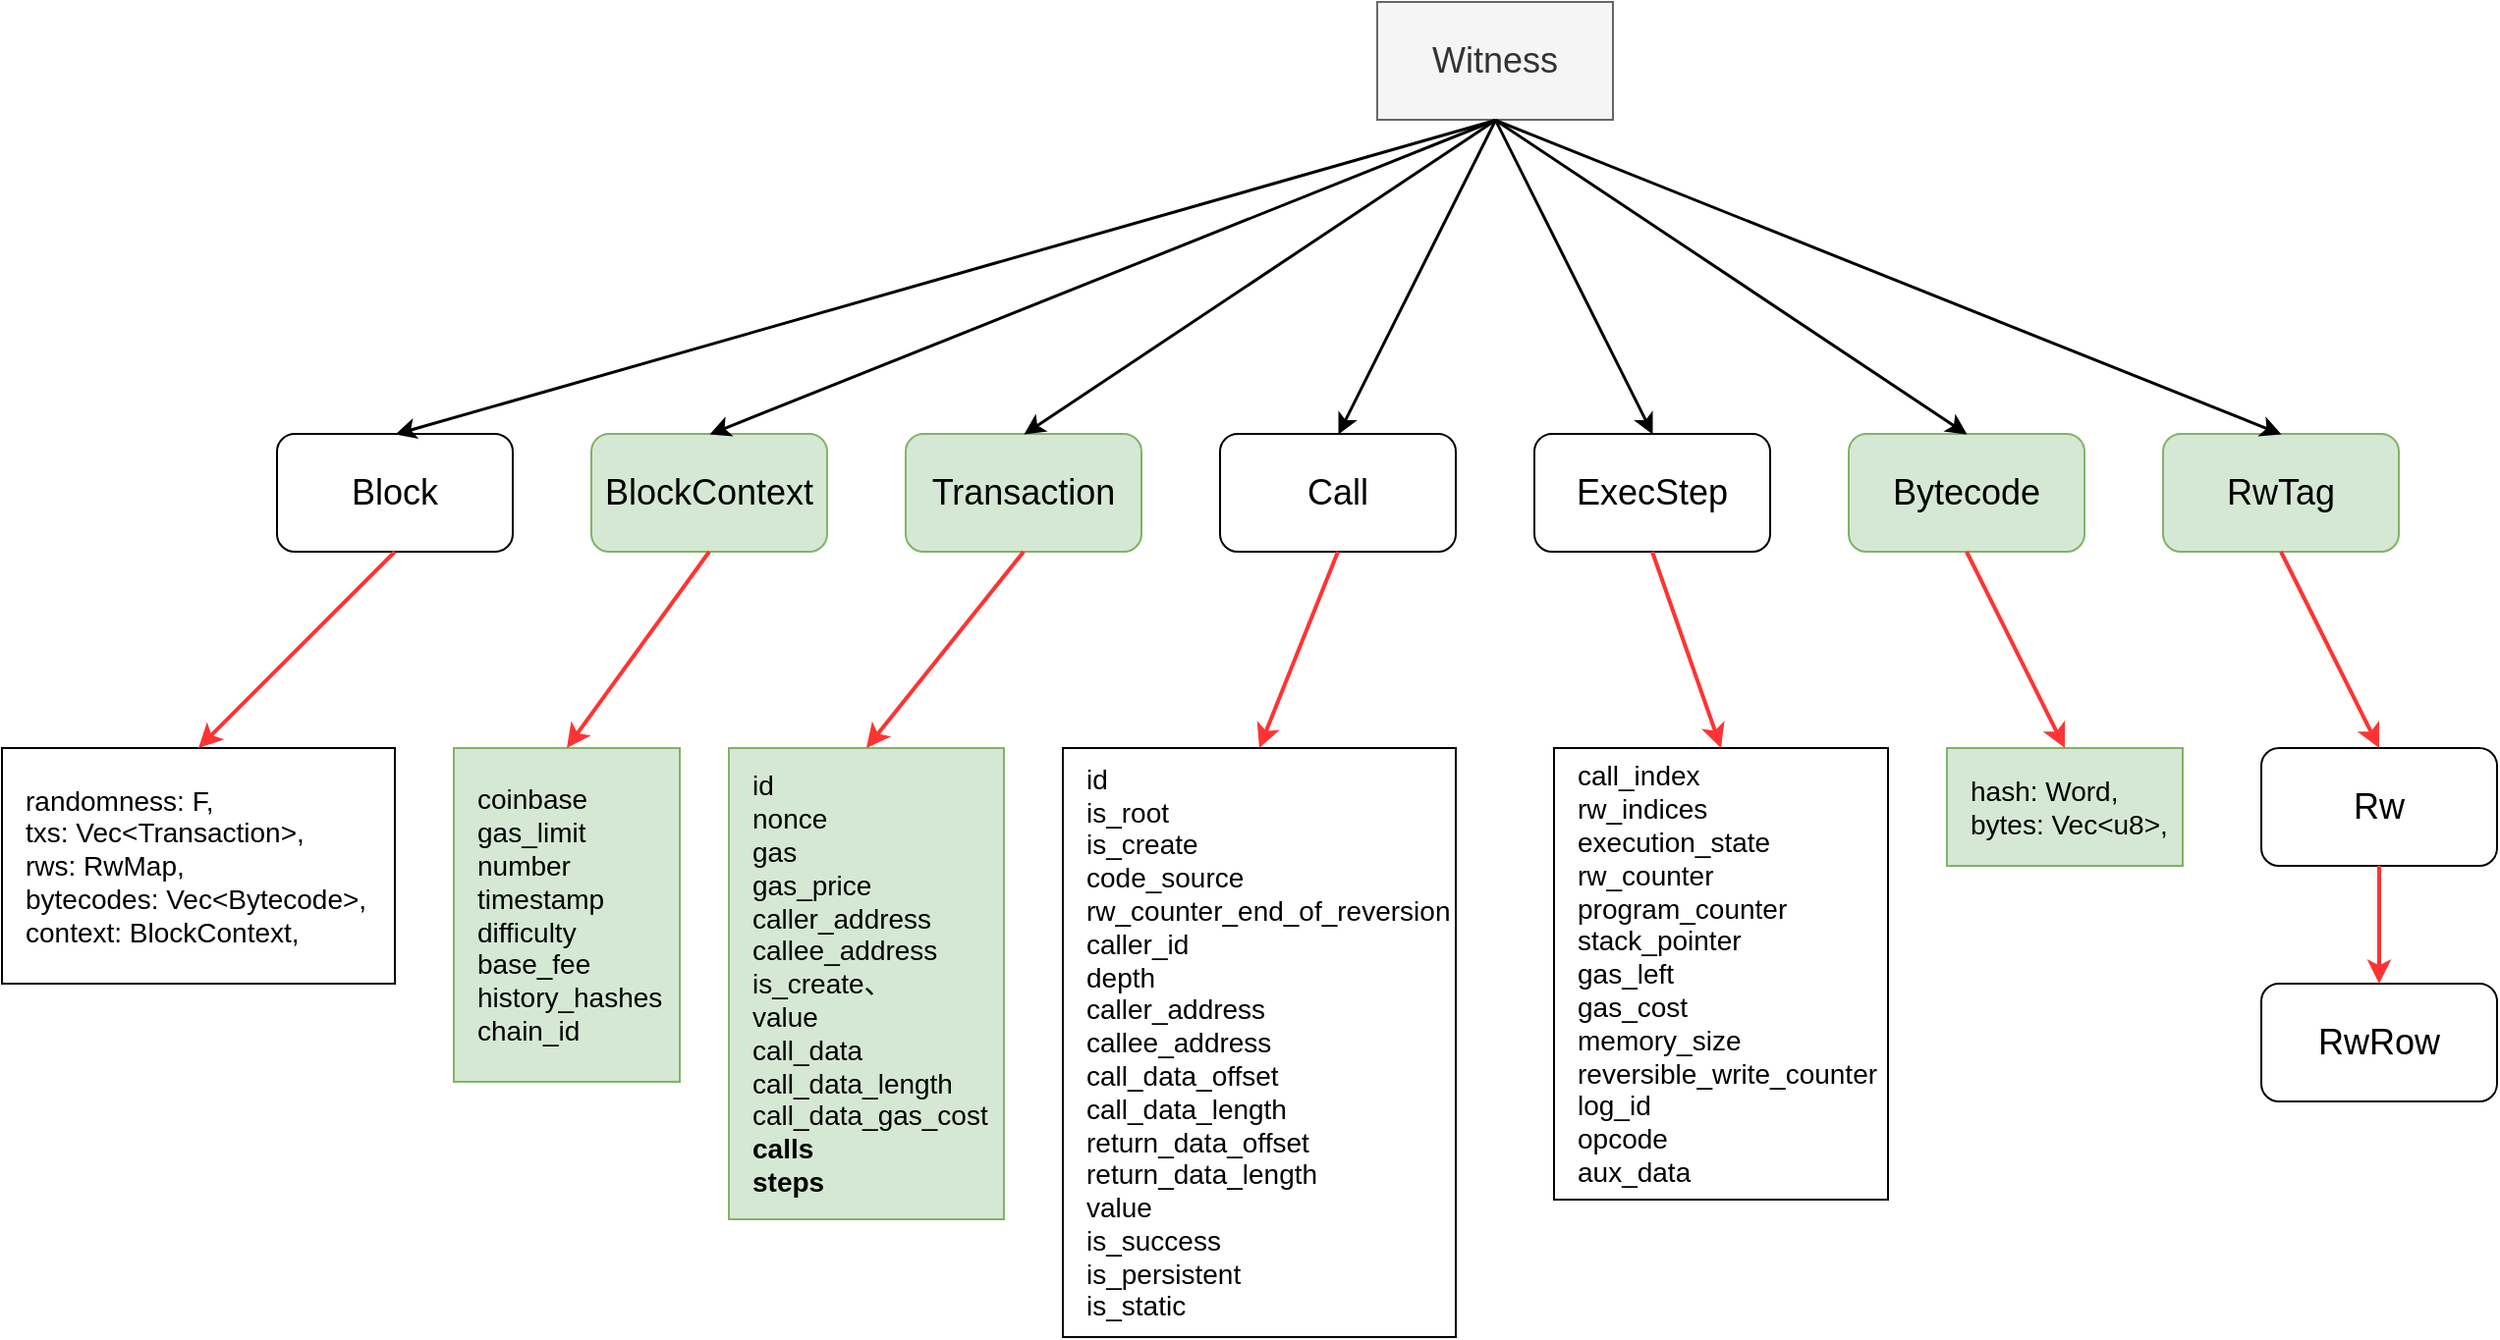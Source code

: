 <mxfile version="20.1.1" type="github">
  <diagram id="DbKzQPEV4aRBY695_c1T" name="Page-1">
    <mxGraphModel dx="2276" dy="794" grid="1" gridSize="10" guides="1" tooltips="1" connect="1" arrows="1" fold="1" page="1" pageScale="1" pageWidth="850" pageHeight="1100" math="0" shadow="0">
      <root>
        <mxCell id="0" />
        <mxCell id="1" parent="0" />
        <mxCell id="eSgNtCCwt2hVwcudW4MC-1" value="&lt;font style=&quot;font-size: 18px;&quot;&gt;Witness&lt;/font&gt;" style="rounded=0;whiteSpace=wrap;html=1;fillColor=#f5f5f5;fontColor=#333333;strokeColor=#666666;" parent="1" vertex="1">
          <mxGeometry x="680" y="260" width="120" height="60" as="geometry" />
        </mxCell>
        <mxCell id="eSgNtCCwt2hVwcudW4MC-2" value="Block" style="rounded=1;whiteSpace=wrap;html=1;fontSize=18;" parent="1" vertex="1">
          <mxGeometry x="120" y="480" width="120" height="60" as="geometry" />
        </mxCell>
        <mxCell id="eSgNtCCwt2hVwcudW4MC-3" value="BlockContext" style="rounded=1;whiteSpace=wrap;html=1;fontSize=18;fillColor=#d5e8d4;strokeColor=#82b366;" parent="1" vertex="1">
          <mxGeometry x="280" y="480" width="120" height="60" as="geometry" />
        </mxCell>
        <mxCell id="eSgNtCCwt2hVwcudW4MC-4" value="Transaction" style="rounded=1;whiteSpace=wrap;html=1;fontSize=18;fillColor=#d5e8d4;strokeColor=#82b366;" parent="1" vertex="1">
          <mxGeometry x="440" y="480" width="120" height="60" as="geometry" />
        </mxCell>
        <mxCell id="eSgNtCCwt2hVwcudW4MC-5" value="Call" style="rounded=1;whiteSpace=wrap;html=1;fontSize=18;" parent="1" vertex="1">
          <mxGeometry x="600" y="480" width="120" height="60" as="geometry" />
        </mxCell>
        <mxCell id="eSgNtCCwt2hVwcudW4MC-6" value="ExecStep" style="rounded=1;whiteSpace=wrap;html=1;fontSize=18;" parent="1" vertex="1">
          <mxGeometry x="760" y="480" width="120" height="60" as="geometry" />
        </mxCell>
        <mxCell id="eSgNtCCwt2hVwcudW4MC-7" value="Bytecode" style="rounded=1;whiteSpace=wrap;html=1;fontSize=18;fillColor=#d5e8d4;strokeColor=#82b366;" parent="1" vertex="1">
          <mxGeometry x="920" y="480" width="120" height="60" as="geometry" />
        </mxCell>
        <mxCell id="eSgNtCCwt2hVwcudW4MC-8" value="RwTag" style="rounded=1;whiteSpace=wrap;html=1;fontSize=18;fillColor=#d5e8d4;strokeColor=#82b366;" parent="1" vertex="1">
          <mxGeometry x="1080" y="480" width="120" height="60" as="geometry" />
        </mxCell>
        <mxCell id="eSgNtCCwt2hVwcudW4MC-9" value="RwRow" style="rounded=1;whiteSpace=wrap;html=1;fontSize=18;" parent="1" vertex="1">
          <mxGeometry x="1130" y="760" width="120" height="60" as="geometry" />
        </mxCell>
        <mxCell id="eSgNtCCwt2hVwcudW4MC-10" value="" style="endArrow=classic;html=1;rounded=0;fontSize=18;exitX=0.5;exitY=1;exitDx=0;exitDy=0;entryX=0.5;entryY=0;entryDx=0;entryDy=0;strokeWidth=1.5;" parent="1" source="eSgNtCCwt2hVwcudW4MC-1" target="eSgNtCCwt2hVwcudW4MC-2" edge="1">
          <mxGeometry width="50" height="50" relative="1" as="geometry">
            <mxPoint x="720" y="430" as="sourcePoint" />
            <mxPoint x="770" y="380" as="targetPoint" />
          </mxGeometry>
        </mxCell>
        <mxCell id="eSgNtCCwt2hVwcudW4MC-11" value="" style="endArrow=classic;html=1;rounded=0;fontSize=18;exitX=0.5;exitY=1;exitDx=0;exitDy=0;entryX=0.5;entryY=0;entryDx=0;entryDy=0;strokeWidth=1.5;" parent="1" source="eSgNtCCwt2hVwcudW4MC-1" target="eSgNtCCwt2hVwcudW4MC-3" edge="1">
          <mxGeometry width="50" height="50" relative="1" as="geometry">
            <mxPoint x="750" y="410" as="sourcePoint" />
            <mxPoint x="190" y="490" as="targetPoint" />
          </mxGeometry>
        </mxCell>
        <mxCell id="eSgNtCCwt2hVwcudW4MC-12" value="" style="endArrow=classic;html=1;rounded=0;fontSize=18;exitX=0.5;exitY=1;exitDx=0;exitDy=0;entryX=0.5;entryY=0;entryDx=0;entryDy=0;strokeWidth=1.5;" parent="1" source="eSgNtCCwt2hVwcudW4MC-1" target="eSgNtCCwt2hVwcudW4MC-4" edge="1">
          <mxGeometry width="50" height="50" relative="1" as="geometry">
            <mxPoint x="750" y="410" as="sourcePoint" />
            <mxPoint x="350" y="490" as="targetPoint" />
          </mxGeometry>
        </mxCell>
        <mxCell id="eSgNtCCwt2hVwcudW4MC-13" value="" style="endArrow=classic;html=1;rounded=0;fontSize=18;exitX=0.5;exitY=1;exitDx=0;exitDy=0;entryX=0.5;entryY=0;entryDx=0;entryDy=0;strokeWidth=1.5;" parent="1" source="eSgNtCCwt2hVwcudW4MC-1" target="eSgNtCCwt2hVwcudW4MC-5" edge="1">
          <mxGeometry width="50" height="50" relative="1" as="geometry">
            <mxPoint x="750" y="410" as="sourcePoint" />
            <mxPoint x="510" y="490" as="targetPoint" />
          </mxGeometry>
        </mxCell>
        <mxCell id="eSgNtCCwt2hVwcudW4MC-14" value="" style="endArrow=classic;html=1;rounded=0;fontSize=18;exitX=0.5;exitY=1;exitDx=0;exitDy=0;entryX=0.5;entryY=0;entryDx=0;entryDy=0;strokeWidth=1.5;" parent="1" source="eSgNtCCwt2hVwcudW4MC-1" target="eSgNtCCwt2hVwcudW4MC-6" edge="1">
          <mxGeometry width="50" height="50" relative="1" as="geometry">
            <mxPoint x="750" y="410" as="sourcePoint" />
            <mxPoint x="670" y="490" as="targetPoint" />
          </mxGeometry>
        </mxCell>
        <mxCell id="eSgNtCCwt2hVwcudW4MC-15" value="" style="endArrow=classic;html=1;rounded=0;fontSize=18;exitX=0.5;exitY=1;exitDx=0;exitDy=0;entryX=0.5;entryY=0;entryDx=0;entryDy=0;strokeWidth=1.5;" parent="1" source="eSgNtCCwt2hVwcudW4MC-1" target="eSgNtCCwt2hVwcudW4MC-7" edge="1">
          <mxGeometry width="50" height="50" relative="1" as="geometry">
            <mxPoint x="770" y="400" as="sourcePoint" />
            <mxPoint x="850" y="480" as="targetPoint" />
          </mxGeometry>
        </mxCell>
        <mxCell id="eSgNtCCwt2hVwcudW4MC-16" value="" style="endArrow=classic;html=1;rounded=0;fontSize=18;entryX=0.5;entryY=0;entryDx=0;entryDy=0;strokeWidth=1.5;exitX=0.5;exitY=1;exitDx=0;exitDy=0;" parent="1" source="eSgNtCCwt2hVwcudW4MC-1" target="eSgNtCCwt2hVwcudW4MC-8" edge="1">
          <mxGeometry width="50" height="50" relative="1" as="geometry">
            <mxPoint x="890" y="400" as="sourcePoint" />
            <mxPoint x="990" y="490" as="targetPoint" />
          </mxGeometry>
        </mxCell>
        <mxCell id="eSgNtCCwt2hVwcudW4MC-20" value="&lt;div style=&quot;font-size: 14px;&quot;&gt;&lt;span style=&quot;background-color: initial; font-size: 14px;&quot;&gt;randomness: F,&lt;/span&gt;&lt;br style=&quot;font-size: 14px;&quot;&gt;&lt;/div&gt;&lt;div style=&quot;font-size: 14px;&quot;&gt;&lt;span style=&quot;background-color: initial; font-size: 14px;&quot;&gt;txs: Vec&amp;lt;Transaction&amp;gt;,&lt;/span&gt;&lt;br style=&quot;font-size: 14px;&quot;&gt;&lt;/div&gt;&lt;div style=&quot;font-size: 14px;&quot;&gt;&lt;span style=&quot;background-color: initial; font-size: 14px;&quot;&gt;rws: RwMap,&lt;/span&gt;&lt;br style=&quot;font-size: 14px;&quot;&gt;&lt;/div&gt;&lt;div style=&quot;font-size: 14px;&quot;&gt;&lt;span style=&quot;background-color: initial; font-size: 14px;&quot;&gt;bytecodes: Vec&amp;lt;Bytecode&amp;gt;,&lt;/span&gt;&lt;br style=&quot;font-size: 14px;&quot;&gt;&lt;/div&gt;&lt;div style=&quot;font-size: 14px;&quot;&gt;&lt;span style=&quot;background-color: initial; font-size: 14px;&quot;&gt;context: BlockContext,&lt;/span&gt;&lt;br style=&quot;font-size: 14px;&quot;&gt;&lt;/div&gt;" style="rounded=0;whiteSpace=wrap;html=1;fontSize=14;align=left;spacingLeft=10;" parent="1" vertex="1">
          <mxGeometry x="-20" y="640" width="200" height="120" as="geometry" />
        </mxCell>
        <mxCell id="eSgNtCCwt2hVwcudW4MC-23" value="&lt;div style=&quot;font-size: 14px;&quot;&gt;coinbase&lt;br&gt;gas_limit&lt;br&gt;number&lt;br&gt;timestamp&lt;br&gt;difficulty&lt;br&gt;base_fee&lt;br&gt;history_hashes&lt;br&gt;chain_id&lt;/div&gt;" style="rounded=0;whiteSpace=wrap;html=1;fontSize=14;align=left;spacingLeft=10;fillColor=#d5e8d4;strokeColor=#82b366;" parent="1" vertex="1">
          <mxGeometry x="210" y="640" width="115" height="170" as="geometry" />
        </mxCell>
        <mxCell id="eSgNtCCwt2hVwcudW4MC-24" value="&lt;div style=&quot;font-size: 14px;&quot;&gt;id&lt;br&gt;nonce&lt;br&gt;gas&lt;br&gt;gas_price&lt;br&gt;caller_address&lt;br&gt;callee_address&lt;br&gt;is_create、&lt;br&gt;value&lt;br&gt;call_data&lt;br&gt;call_data_length&lt;br&gt;call_data_gas_cost&lt;/div&gt;&lt;div style=&quot;font-size: 14px;&quot;&gt;&lt;b&gt;calls&lt;/b&gt;&lt;br&gt;&lt;b&gt;steps&lt;/b&gt;&lt;/div&gt;" style="rounded=0;whiteSpace=wrap;html=1;fontSize=14;align=left;spacingLeft=10;fillColor=#d5e8d4;strokeColor=#82b366;" parent="1" vertex="1">
          <mxGeometry x="350" y="640" width="140" height="240" as="geometry" />
        </mxCell>
        <mxCell id="eSgNtCCwt2hVwcudW4MC-25" value="" style="endArrow=classic;html=1;rounded=0;fontSize=14;strokeWidth=2;exitX=0.5;exitY=1;exitDx=0;exitDy=0;entryX=0.5;entryY=0;entryDx=0;entryDy=0;fillColor=#f8cecc;strokeColor=#FF3333;" parent="1" source="eSgNtCCwt2hVwcudW4MC-2" target="eSgNtCCwt2hVwcudW4MC-20" edge="1">
          <mxGeometry width="50" height="50" relative="1" as="geometry">
            <mxPoint x="660" y="570" as="sourcePoint" />
            <mxPoint x="710" y="520" as="targetPoint" />
          </mxGeometry>
        </mxCell>
        <mxCell id="eSgNtCCwt2hVwcudW4MC-26" value="" style="endArrow=classic;html=1;rounded=0;fontSize=14;strokeWidth=2;exitX=0.5;exitY=1;exitDx=0;exitDy=0;entryX=0.5;entryY=0;entryDx=0;entryDy=0;fillColor=#f8cecc;strokeColor=#FF3333;" parent="1" source="eSgNtCCwt2hVwcudW4MC-3" target="eSgNtCCwt2hVwcudW4MC-23" edge="1">
          <mxGeometry width="50" height="50" relative="1" as="geometry">
            <mxPoint x="190" y="550" as="sourcePoint" />
            <mxPoint x="150" y="650" as="targetPoint" />
          </mxGeometry>
        </mxCell>
        <mxCell id="eSgNtCCwt2hVwcudW4MC-27" value="" style="endArrow=classic;html=1;rounded=0;fontSize=14;strokeWidth=2;exitX=0.5;exitY=1;exitDx=0;exitDy=0;entryX=0.5;entryY=0;entryDx=0;entryDy=0;fillColor=#f8cecc;strokeColor=#FF3333;" parent="1" source="eSgNtCCwt2hVwcudW4MC-4" target="eSgNtCCwt2hVwcudW4MC-24" edge="1">
          <mxGeometry width="50" height="50" relative="1" as="geometry">
            <mxPoint x="350" y="550" as="sourcePoint" />
            <mxPoint x="350" y="650" as="targetPoint" />
          </mxGeometry>
        </mxCell>
        <mxCell id="eSgNtCCwt2hVwcudW4MC-28" value="&lt;div style=&quot;font-size: 14px;&quot;&gt;&lt;div&gt;hash: Word,&lt;/div&gt;&lt;div&gt;bytes: Vec&amp;lt;u8&amp;gt;,&lt;/div&gt;&lt;/div&gt;" style="rounded=0;whiteSpace=wrap;html=1;fontSize=14;align=left;spacingLeft=10;fillColor=#d5e8d4;strokeColor=#82b366;" parent="1" vertex="1">
          <mxGeometry x="970" y="640" width="120" height="60" as="geometry" />
        </mxCell>
        <mxCell id="eSgNtCCwt2hVwcudW4MC-30" value="" style="endArrow=classic;html=1;rounded=0;fontSize=14;strokeWidth=2;exitX=0.5;exitY=1;exitDx=0;exitDy=0;entryX=0.5;entryY=0;entryDx=0;entryDy=0;fillColor=#f8cecc;strokeColor=#FF3333;" parent="1" source="eSgNtCCwt2hVwcudW4MC-7" target="eSgNtCCwt2hVwcudW4MC-28" edge="1">
          <mxGeometry width="50" height="50" relative="1" as="geometry">
            <mxPoint x="510" y="550" as="sourcePoint" />
            <mxPoint x="510" y="650" as="targetPoint" />
          </mxGeometry>
        </mxCell>
        <mxCell id="eSgNtCCwt2hVwcudW4MC-32" value="&lt;div style=&quot;font-size: 14px;&quot;&gt;id&lt;br&gt;is_root&lt;br&gt;is_create&lt;br&gt;code_source&lt;br&gt;&lt;div&gt;rw_counter_end_of_reversion&lt;/div&gt;&lt;div&gt;&lt;span style=&quot;background-color: initial;&quot;&gt;caller_id&lt;br&gt;&lt;/span&gt;&lt;span style=&quot;background-color: initial;&quot;&gt;depth&lt;br&gt;&lt;/span&gt;&lt;span style=&quot;background-color: initial;&quot;&gt;caller_address&lt;br&gt;&lt;/span&gt;&lt;span style=&quot;background-color: initial;&quot;&gt;callee_address&lt;br&gt;&lt;/span&gt;&lt;span style=&quot;background-color: initial;&quot;&gt;call_data_offset&lt;br&gt;&lt;/span&gt;&lt;span style=&quot;background-color: initial;&quot;&gt;call_data_length&lt;br&gt;&lt;/span&gt;&lt;span style=&quot;background-color: initial;&quot;&gt;return_data_offset&lt;br&gt;&lt;/span&gt;&lt;span style=&quot;background-color: initial;&quot;&gt;return_data_length&lt;br&gt;&lt;/span&gt;&lt;span style=&quot;background-color: initial;&quot;&gt;value&lt;br&gt;&lt;/span&gt;&lt;span style=&quot;background-color: initial;&quot;&gt;is_success&lt;br&gt;&lt;/span&gt;&lt;span style=&quot;background-color: initial;&quot;&gt;is_persistent&lt;br&gt;&lt;/span&gt;&lt;span style=&quot;background-color: initial;&quot;&gt;is_static&lt;/span&gt;&lt;/div&gt;&lt;/div&gt;" style="rounded=0;whiteSpace=wrap;html=1;fontSize=14;align=left;spacingLeft=10;" parent="1" vertex="1">
          <mxGeometry x="520" y="640" width="200" height="300" as="geometry" />
        </mxCell>
        <mxCell id="eSgNtCCwt2hVwcudW4MC-33" value="" style="endArrow=classic;html=1;rounded=0;fontSize=14;strokeWidth=2;exitX=0.5;exitY=1;exitDx=0;exitDy=0;entryX=0.5;entryY=0;entryDx=0;entryDy=0;fillColor=#f8cecc;strokeColor=#FF3333;" parent="1" source="eSgNtCCwt2hVwcudW4MC-5" target="eSgNtCCwt2hVwcudW4MC-32" edge="1">
          <mxGeometry width="50" height="50" relative="1" as="geometry">
            <mxPoint x="510" y="550" as="sourcePoint" />
            <mxPoint x="460" y="650" as="targetPoint" />
          </mxGeometry>
        </mxCell>
        <mxCell id="eSgNtCCwt2hVwcudW4MC-34" value="&lt;div style=&quot;font-size: 14px;&quot;&gt;&lt;div&gt;call_index&lt;br&gt;&lt;span style=&quot;background-color: initial;&quot;&gt;rw_indices&lt;br&gt;&lt;/span&gt;&lt;span style=&quot;background-color: initial;&quot;&gt;execution_state&lt;br&gt;&lt;/span&gt;&lt;span style=&quot;background-color: initial;&quot;&gt;rw_counter&lt;br&gt;&lt;/span&gt;&lt;span style=&quot;background-color: initial;&quot;&gt;program_counter&lt;br&gt;&lt;/span&gt;&lt;span style=&quot;background-color: initial;&quot;&gt;stack_pointer&lt;br&gt;&lt;/span&gt;&lt;span style=&quot;background-color: initial;&quot;&gt;gas_left&lt;br&gt;&lt;/span&gt;&lt;span style=&quot;background-color: initial;&quot;&gt;gas_cost&lt;br&gt;&lt;/span&gt;&lt;span style=&quot;background-color: initial;&quot;&gt;memory_size&lt;br&gt;&lt;/span&gt;&lt;span style=&quot;background-color: initial;&quot;&gt;reversible_write_counter&lt;br&gt;&lt;/span&gt;&lt;span style=&quot;background-color: initial;&quot;&gt;log_id&lt;br&gt;&lt;/span&gt;&lt;span style=&quot;background-color: initial;&quot;&gt;opcode&lt;br&gt;&lt;/span&gt;&lt;span style=&quot;background-color: initial;&quot;&gt;aux_data&lt;/span&gt;&lt;/div&gt;&lt;/div&gt;" style="rounded=0;whiteSpace=wrap;html=1;fontSize=14;align=left;spacingLeft=10;" parent="1" vertex="1">
          <mxGeometry x="770" y="640" width="170" height="230" as="geometry" />
        </mxCell>
        <mxCell id="eSgNtCCwt2hVwcudW4MC-35" value="" style="endArrow=classic;html=1;rounded=0;fontSize=14;strokeWidth=2;exitX=0.5;exitY=1;exitDx=0;exitDy=0;entryX=0.5;entryY=0;entryDx=0;entryDy=0;fillColor=#f8cecc;strokeColor=#FF3333;" parent="1" source="eSgNtCCwt2hVwcudW4MC-6" target="eSgNtCCwt2hVwcudW4MC-34" edge="1">
          <mxGeometry width="50" height="50" relative="1" as="geometry">
            <mxPoint x="670" y="550" as="sourcePoint" />
            <mxPoint x="650" y="650" as="targetPoint" />
          </mxGeometry>
        </mxCell>
        <mxCell id="X_B6xLv_kjfFhiUuW4LO-1" value="Rw" style="rounded=1;whiteSpace=wrap;html=1;fontSize=18;" parent="1" vertex="1">
          <mxGeometry x="1130" y="640" width="120" height="60" as="geometry" />
        </mxCell>
        <mxCell id="X_B6xLv_kjfFhiUuW4LO-2" value="" style="endArrow=classic;html=1;rounded=0;fontSize=14;strokeWidth=2;exitX=0.5;exitY=1;exitDx=0;exitDy=0;entryX=0.5;entryY=0;entryDx=0;entryDy=0;fillColor=#f8cecc;strokeColor=#FF3333;" parent="1" source="eSgNtCCwt2hVwcudW4MC-8" target="X_B6xLv_kjfFhiUuW4LO-1" edge="1">
          <mxGeometry width="50" height="50" relative="1" as="geometry">
            <mxPoint x="1150" y="550" as="sourcePoint" />
            <mxPoint x="1340" y="650" as="targetPoint" />
          </mxGeometry>
        </mxCell>
        <mxCell id="igR15FrBccd4GwAZg8kc-1" value="" style="endArrow=classic;html=1;rounded=0;fontSize=14;strokeWidth=2;exitX=0.5;exitY=1;exitDx=0;exitDy=0;entryX=0.5;entryY=0;entryDx=0;entryDy=0;fillColor=#f8cecc;strokeColor=#FF3333;" edge="1" parent="1" source="X_B6xLv_kjfFhiUuW4LO-1" target="eSgNtCCwt2hVwcudW4MC-9">
          <mxGeometry width="50" height="50" relative="1" as="geometry">
            <mxPoint x="1350" y="710" as="sourcePoint" />
            <mxPoint x="1400" y="810" as="targetPoint" />
          </mxGeometry>
        </mxCell>
      </root>
    </mxGraphModel>
  </diagram>
</mxfile>
